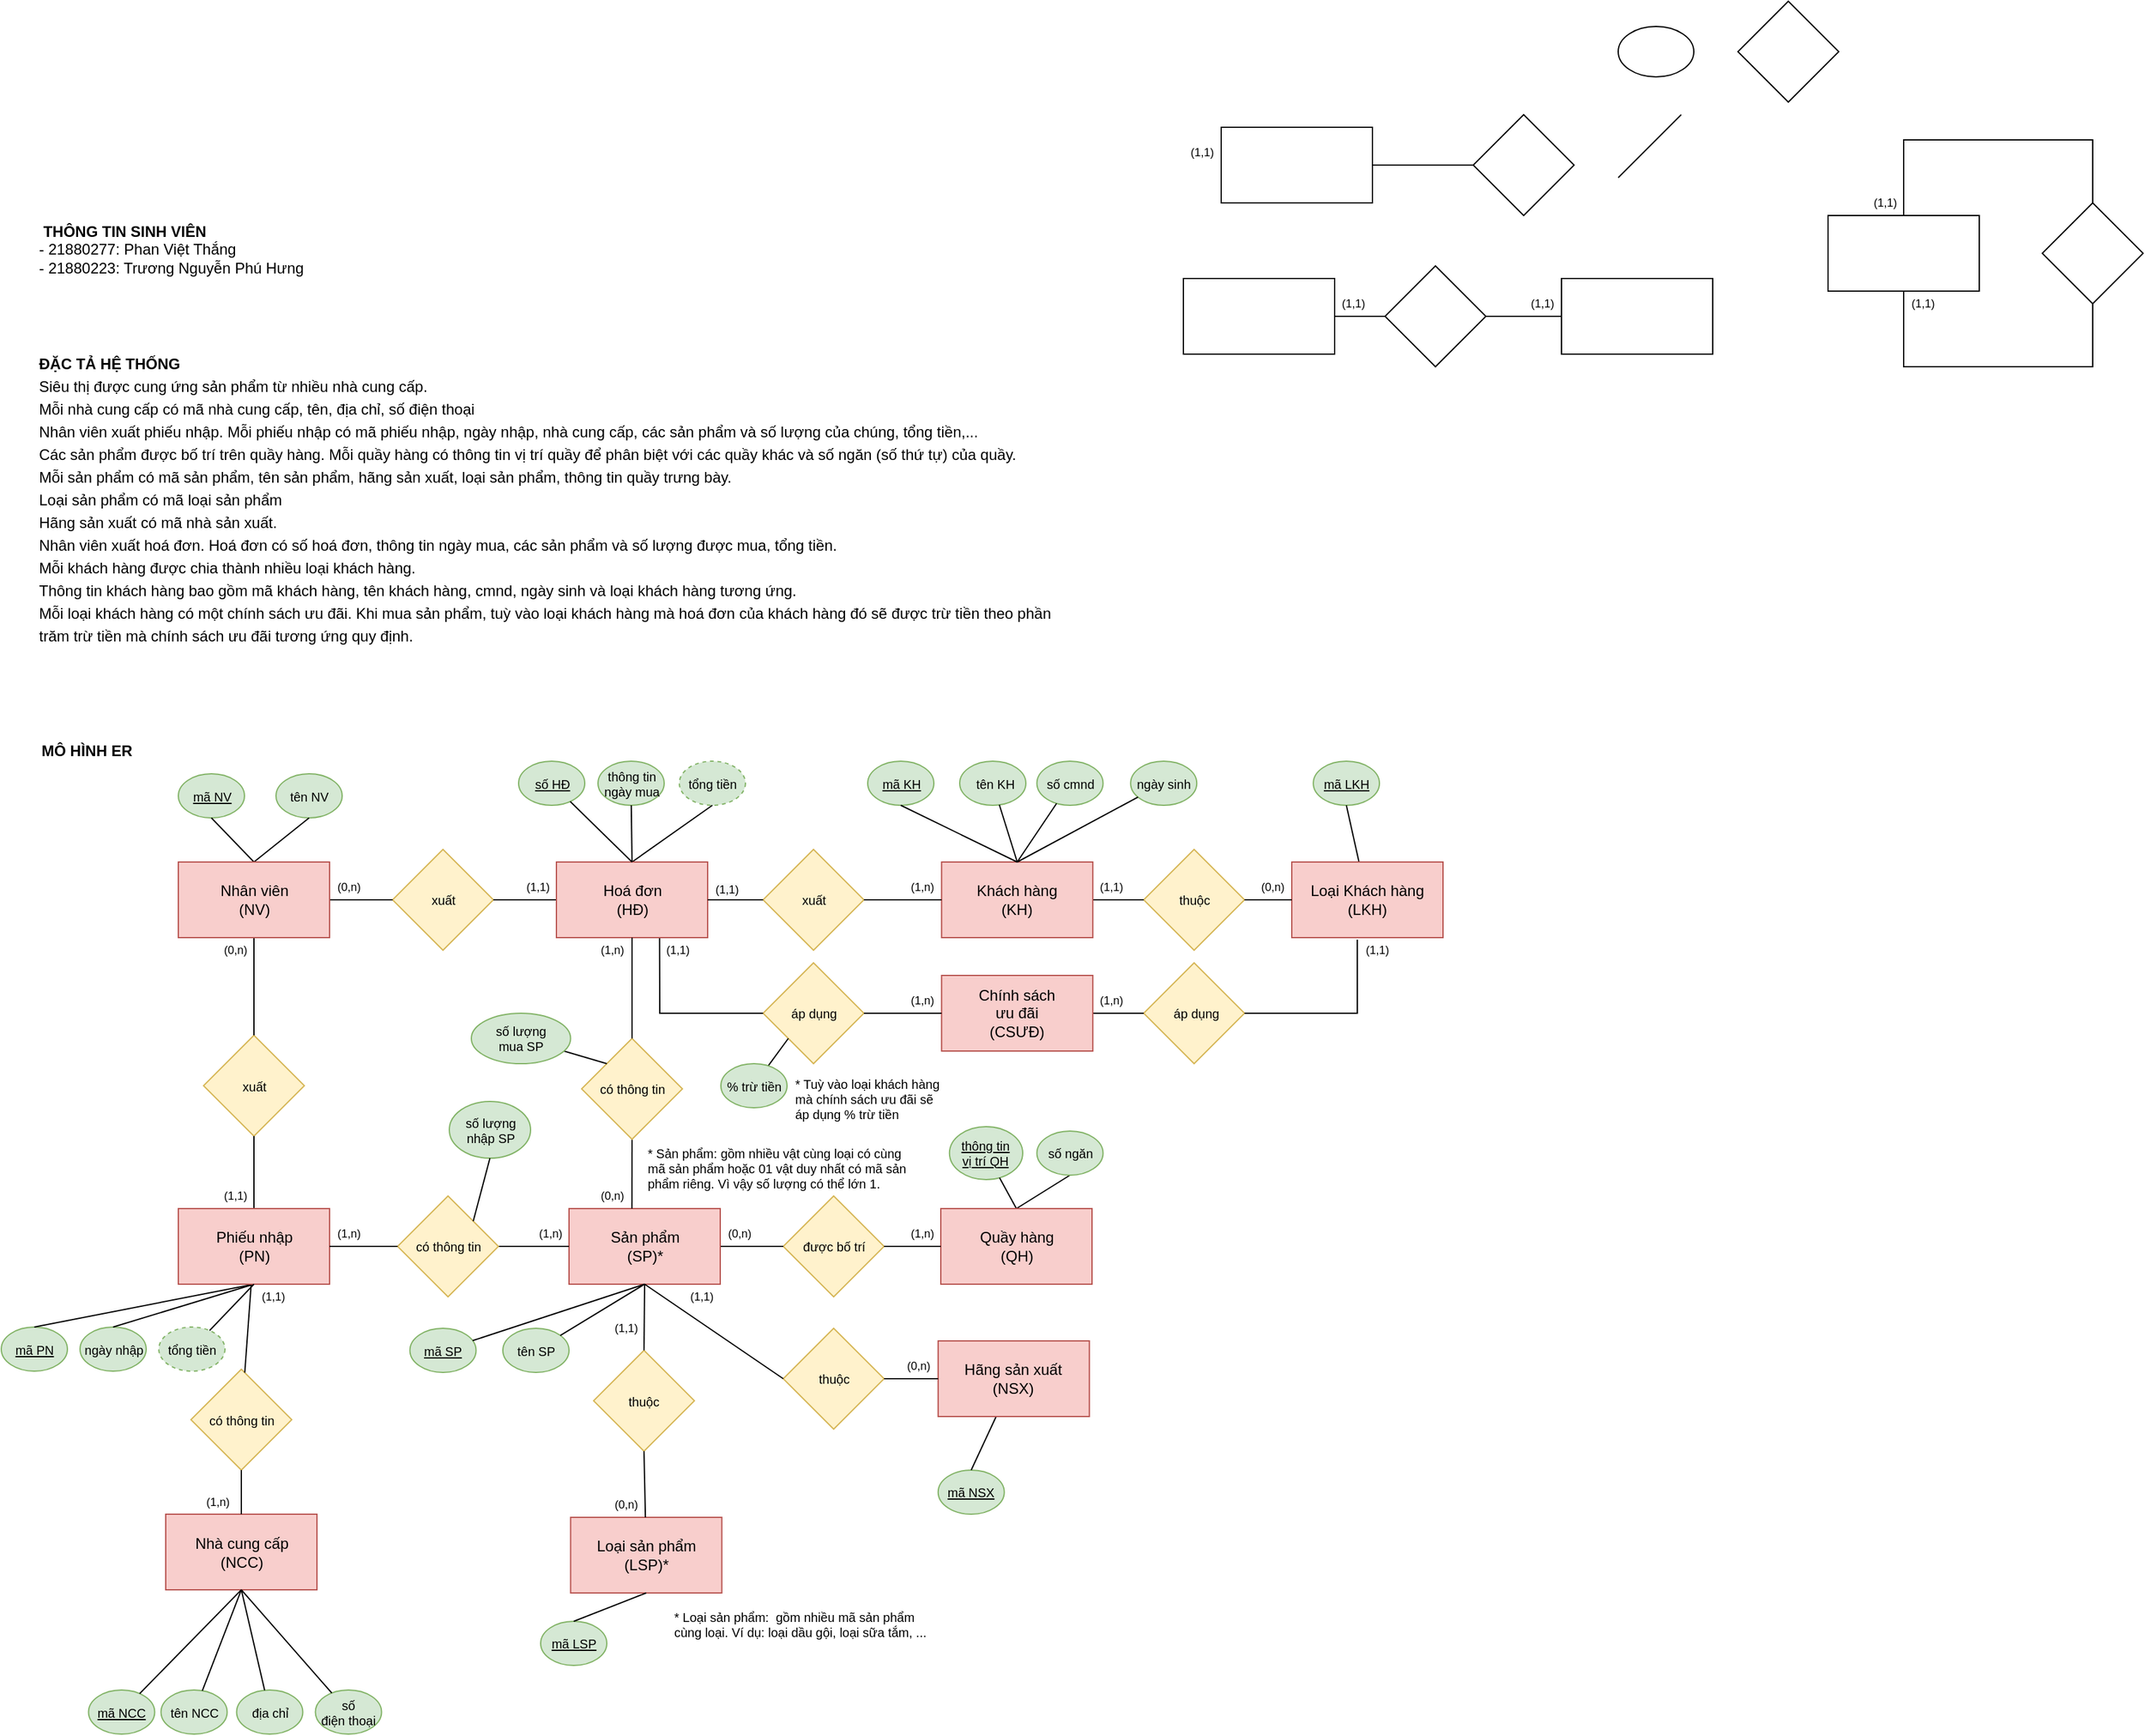 <mxfile version="20.1.1" type="github">
  <diagram id="6r0_a1HDc3w-jd7aQ7qa" name="Page-1">
    <mxGraphModel dx="652" dy="1166" grid="1" gridSize="10" guides="1" tooltips="1" connect="1" arrows="1" fold="1" page="1" pageScale="1" pageWidth="1169" pageHeight="827" math="0" shadow="0">
      <root>
        <mxCell id="0" />
        <mxCell id="1" parent="0" />
        <mxCell id="DVV-10IRJFf22m86ulkG-14" value="" style="group" parent="1" vertex="1" connectable="0">
          <mxGeometry x="541.5" y="-200" width="720" height="180" as="geometry" />
        </mxCell>
        <mxCell id="ZfrfC6KWoSxyhGD6x70b-1" value="" style="group" parent="DVV-10IRJFf22m86ulkG-14" vertex="1" connectable="0">
          <mxGeometry x="408.5" y="-380" width="761.5" height="290" as="geometry" />
        </mxCell>
        <mxCell id="DVV-10IRJFf22m86ulkG-2" value="" style="ellipse;whiteSpace=wrap;html=1;" parent="ZfrfC6KWoSxyhGD6x70b-1" vertex="1">
          <mxGeometry x="345" y="20" width="60" height="40" as="geometry" />
        </mxCell>
        <mxCell id="DVV-10IRJFf22m86ulkG-4" value="" style="endArrow=none;html=1;rounded=0;" parent="ZfrfC6KWoSxyhGD6x70b-1" edge="1">
          <mxGeometry width="50" height="50" relative="1" as="geometry">
            <mxPoint x="345" y="140" as="sourcePoint" />
            <mxPoint x="395" y="90" as="targetPoint" />
          </mxGeometry>
        </mxCell>
        <mxCell id="DVV-10IRJFf22m86ulkG-25" value="" style="group" parent="ZfrfC6KWoSxyhGD6x70b-1" vertex="1" connectable="0">
          <mxGeometry x="511.5" y="150" width="120" height="100" as="geometry" />
        </mxCell>
        <mxCell id="DVV-10IRJFf22m86ulkG-10" value="" style="rounded=0;whiteSpace=wrap;html=1;fontFamily=Helvetica;fontSize=11;fontColor=default;" parent="DVV-10IRJFf22m86ulkG-25" vertex="1">
          <mxGeometry y="20" width="120" height="60" as="geometry" />
        </mxCell>
        <mxCell id="DVV-10IRJFf22m86ulkG-23" value="(1,1)" style="text;html=1;strokeColor=none;fillColor=none;align=center;verticalAlign=middle;whiteSpace=wrap;rounded=0;fontFamily=Helvetica;fontSize=9;fontColor=default;" parent="DVV-10IRJFf22m86ulkG-25" vertex="1">
          <mxGeometry x="30" width="30" height="20" as="geometry" />
        </mxCell>
        <mxCell id="DVV-10IRJFf22m86ulkG-24" value="(1,1)" style="text;html=1;strokeColor=none;fillColor=none;align=center;verticalAlign=middle;whiteSpace=wrap;rounded=0;fontFamily=Helvetica;fontSize=9;fontColor=default;" parent="DVV-10IRJFf22m86ulkG-25" vertex="1">
          <mxGeometry x="60" y="80" width="30" height="20" as="geometry" />
        </mxCell>
        <mxCell id="DVV-10IRJFf22m86ulkG-20" value="" style="group" parent="ZfrfC6KWoSxyhGD6x70b-1" vertex="1" connectable="0">
          <mxGeometry y="100" width="150" height="60" as="geometry" />
        </mxCell>
        <mxCell id="DVV-10IRJFf22m86ulkG-21" value="" style="rounded=0;whiteSpace=wrap;html=1;" parent="DVV-10IRJFf22m86ulkG-20" vertex="1">
          <mxGeometry x="30" width="120" height="60" as="geometry" />
        </mxCell>
        <mxCell id="DVV-10IRJFf22m86ulkG-22" value="(1,1)" style="text;html=1;strokeColor=none;fillColor=none;align=center;verticalAlign=middle;whiteSpace=wrap;rounded=0;fontFamily=Helvetica;fontSize=9;fontColor=default;" parent="DVV-10IRJFf22m86ulkG-20" vertex="1">
          <mxGeometry y="10" width="30" height="20" as="geometry" />
        </mxCell>
        <mxCell id="DVV-10IRJFf22m86ulkG-18" value="" style="group" parent="ZfrfC6KWoSxyhGD6x70b-1" vertex="1" connectable="0">
          <mxGeometry y="220" width="150" height="60" as="geometry" />
        </mxCell>
        <mxCell id="DVV-10IRJFf22m86ulkG-1" value="" style="rounded=0;whiteSpace=wrap;html=1;" parent="DVV-10IRJFf22m86ulkG-18" vertex="1">
          <mxGeometry width="120" height="60" as="geometry" />
        </mxCell>
        <mxCell id="DVV-10IRJFf22m86ulkG-15" value="(1,1)" style="text;html=1;strokeColor=none;fillColor=none;align=center;verticalAlign=middle;whiteSpace=wrap;rounded=0;fontFamily=Helvetica;fontSize=9;fontColor=default;" parent="DVV-10IRJFf22m86ulkG-18" vertex="1">
          <mxGeometry x="120" y="10" width="30" height="20" as="geometry" />
        </mxCell>
        <mxCell id="DVV-10IRJFf22m86ulkG-7" style="edgeStyle=none;shape=connector;rounded=0;orthogonalLoop=1;jettySize=auto;html=1;labelBackgroundColor=default;fontFamily=Helvetica;fontSize=11;fontColor=default;endArrow=none;strokeColor=default;" parent="ZfrfC6KWoSxyhGD6x70b-1" source="DVV-10IRJFf22m86ulkG-1" target="DVV-10IRJFf22m86ulkG-3" edge="1">
          <mxGeometry relative="1" as="geometry" />
        </mxCell>
        <mxCell id="DVV-10IRJFf22m86ulkG-19" value="" style="group" parent="ZfrfC6KWoSxyhGD6x70b-1" vertex="1" connectable="0">
          <mxGeometry x="270" y="220" width="150" height="60" as="geometry" />
        </mxCell>
        <mxCell id="DVV-10IRJFf22m86ulkG-8" value="" style="rounded=0;whiteSpace=wrap;html=1;" parent="DVV-10IRJFf22m86ulkG-19" vertex="1">
          <mxGeometry x="30" width="120" height="60" as="geometry" />
        </mxCell>
        <mxCell id="DVV-10IRJFf22m86ulkG-17" value="(1,1)" style="text;html=1;strokeColor=none;fillColor=none;align=center;verticalAlign=middle;whiteSpace=wrap;rounded=0;fontFamily=Helvetica;fontSize=9;fontColor=default;" parent="DVV-10IRJFf22m86ulkG-19" vertex="1">
          <mxGeometry y="10" width="30" height="20" as="geometry" />
        </mxCell>
        <mxCell id="DVV-10IRJFf22m86ulkG-9" style="edgeStyle=none;shape=connector;rounded=0;orthogonalLoop=1;jettySize=auto;html=1;entryX=0;entryY=0.5;entryDx=0;entryDy=0;labelBackgroundColor=default;fontFamily=Helvetica;fontSize=11;fontColor=default;endArrow=none;strokeColor=default;" parent="ZfrfC6KWoSxyhGD6x70b-1" source="DVV-10IRJFf22m86ulkG-3" target="DVV-10IRJFf22m86ulkG-8" edge="1">
          <mxGeometry relative="1" as="geometry" />
        </mxCell>
        <mxCell id="DVV-10IRJFf22m86ulkG-76" style="edgeStyle=none;shape=connector;rounded=0;orthogonalLoop=1;jettySize=auto;html=1;entryX=1;entryY=0.5;entryDx=0;entryDy=0;labelBackgroundColor=default;fontFamily=Helvetica;fontSize=9;fontColor=default;endArrow=none;strokeColor=default;" parent="ZfrfC6KWoSxyhGD6x70b-1" source="DVV-10IRJFf22m86ulkG-75" target="DVV-10IRJFf22m86ulkG-21" edge="1">
          <mxGeometry relative="1" as="geometry" />
        </mxCell>
        <mxCell id="DVV-10IRJFf22m86ulkG-75" value="&lt;div style=&quot;text-align: start;&quot;&gt;&lt;span style=&quot;background-color: initial; font-size: 0px;&quot;&gt;&lt;font face=&quot;monospace&quot; color=&quot;rgba(0, 0, 0, 0)&quot;&gt;ds&lt;/font&gt;&lt;/span&gt;&lt;/div&gt;" style="rhombus;whiteSpace=wrap;html=1;" parent="ZfrfC6KWoSxyhGD6x70b-1" vertex="1">
          <mxGeometry x="230" y="90" width="80" height="80" as="geometry" />
        </mxCell>
        <mxCell id="DVV-10IRJFf22m86ulkG-98" value="" style="rhombus;whiteSpace=wrap;html=1;fontFamily=Helvetica;fontSize=11;fontColor=default;" parent="ZfrfC6KWoSxyhGD6x70b-1" vertex="1">
          <mxGeometry x="440" width="80" height="80" as="geometry" />
        </mxCell>
        <mxCell id="DVV-10IRJFf22m86ulkG-11" value="" style="rhombus;whiteSpace=wrap;html=1;fontFamily=Helvetica;fontSize=11;fontColor=default;" parent="ZfrfC6KWoSxyhGD6x70b-1" vertex="1">
          <mxGeometry x="681.5" y="160" width="80" height="80" as="geometry" />
        </mxCell>
        <mxCell id="DVV-10IRJFf22m86ulkG-12" style="edgeStyle=none;shape=connector;rounded=0;orthogonalLoop=1;jettySize=auto;html=1;exitX=0.5;exitY=0;exitDx=0;exitDy=0;entryX=0.5;entryY=0;entryDx=0;entryDy=0;labelBackgroundColor=default;fontFamily=Helvetica;fontSize=11;fontColor=default;endArrow=none;strokeColor=default;" parent="ZfrfC6KWoSxyhGD6x70b-1" source="DVV-10IRJFf22m86ulkG-10" target="DVV-10IRJFf22m86ulkG-11" edge="1">
          <mxGeometry relative="1" as="geometry">
            <Array as="points">
              <mxPoint x="571.5" y="110" />
              <mxPoint x="721.5" y="110" />
            </Array>
          </mxGeometry>
        </mxCell>
        <mxCell id="DVV-10IRJFf22m86ulkG-13" style="edgeStyle=none;shape=connector;rounded=0;orthogonalLoop=1;jettySize=auto;html=1;entryX=0.5;entryY=1;entryDx=0;entryDy=0;labelBackgroundColor=default;fontFamily=Helvetica;fontSize=11;fontColor=default;endArrow=none;strokeColor=default;exitX=0.5;exitY=1;exitDx=0;exitDy=0;" parent="ZfrfC6KWoSxyhGD6x70b-1" source="DVV-10IRJFf22m86ulkG-10" target="DVV-10IRJFf22m86ulkG-11" edge="1">
          <mxGeometry relative="1" as="geometry">
            <mxPoint x="571.5" y="240" as="sourcePoint" />
            <Array as="points">
              <mxPoint x="571.5" y="290" />
              <mxPoint x="721.5" y="290" />
            </Array>
          </mxGeometry>
        </mxCell>
        <mxCell id="DVV-10IRJFf22m86ulkG-3" value="&lt;span style=&quot;color: rgba(0, 0, 0, 0); font-family: monospace; font-size: 0px; text-align: start;&quot;&gt;%3CmxGraphModel%3E%3Croot%3E%3CmxCell%20id%3D%220%22%2F%3E%3CmxCell%20id%3D%221%22%20parent%3D%220%22%2F%3E%3CmxCell%20id%3D%222%22%20value%3D%22%22%20style%3D%22group%22%20vertex%3D%221%22%20connectable%3D%220%22%20parent%3D%221%22%3E%3CmxGeometry%20x%3D%22300%22%20y%3D%22120%22%20width%3D%22150%22%20height%3D%2260%22%20as%3D%22geometry%22%2F%3E%3C%2FmxCell%3E%3CmxCell%20id%3D%223%22%20value%3D%22%22%20style%3D%22rounded%3D0%3BwhiteSpace%3Dwrap%3Bhtml%3D1%3B%22%20vertex%3D%221%22%20parent%3D%222%22%3E%3CmxGeometry%20x%3D%2230%22%20width%3D%22120%22%20height%3D%2260%22%20as%3D%22geometry%22%2F%3E%3C%2FmxCell%3E%3CmxCell%20id%3D%224%22%20value%3D%22(1%2C1)%22%20style%3D%22text%3Bhtml%3D1%3BstrokeColor%3Dnone%3BfillColor%3Dnone%3Balign%3Dcenter%3BverticalAlign%3Dmiddle%3BwhiteSpace%3Dwrap%3Brounded%3D0%3BfontFamily%3DHelvetica%3BfontSize%3D9%3BfontColor%3Ddefault%3B%22%20vertex%3D%221%22%20parent%3D%222%22%3E%3CmxGeometry%20y%3D%2210%22%20width%3D%2230%22%20height%3D%2220%22%20as%3D%22geometry%22%2F%3E%3C%2FmxCell%3E%3C%2Froot%3E%3C%2FmxGraphModel%3E&lt;/span&gt;&lt;span style=&quot;color: rgba(0, 0, 0, 0); font-family: monospace; font-size: 0px; text-align: start;&quot;&gt;%3CmxGraphModel%3E%3Croot%3E%3CmxCell%20id%3D%220%22%2F%3E%3CmxCell%20id%3D%221%22%20parent%3D%220%22%2F%3E%3CmxCell%20id%3D%222%22%20value%3D%22%22%20style%3D%22group%22%20vertex%3D%221%22%20connectable%3D%220%22%20parent%3D%221%22%3E%3CmxGeometry%20x%3D%22300%22%20y%3D%22120%22%20width%3D%22150%22%20height%3D%2260%22%20as%3D%22geometry%22%2F%3E%3C%2FmxCell%3E%3CmxCell%20id%3D%223%22%20value%3D%22%22%20style%3D%22rounded%3D0%3BwhiteSpace%3Dwrap%3Bhtml%3D1%3B%22%20vertex%3D%221%22%20parent%3D%222%22%3E%3CmxGeometry%20x%3D%2230%22%20width%3D%22120%22%20height%3D%2260%22%20as%3D%22geometry%22%2F%3E%3C%2FmxCell%3E%3CmxCell%20id%3D%224%22%20value%3D%22(1%2C1)%22%20style%3D%22text%3Bhtml%3D1%3BstrokeColor%3Dnone%3BfillColor%3Dnone%3Balign%3Dcenter%3BverticalAlign%3Dmiddle%3BwhiteSpace%3Dwrap%3Brounded%3D0%3BfontFamily%3DHelvetica%3BfontSize%3D9%3BfontColor%3Ddefault%3B%22%20vertex%3D%221%22%20parent%3D%222%22%3E%3CmxGeometry%20y%3D%2210%22%20width%3D%2230%22%20height%3D%2220%22%20as%3D%22geometry%22%2F%3E%3C%2FmxCell%3E%3C%2Froot%3E%3C%2FmxGraphModel%3E&lt;/span&gt;" style="rhombus;whiteSpace=wrap;html=1;" parent="ZfrfC6KWoSxyhGD6x70b-1" vertex="1">
          <mxGeometry x="160" y="210" width="80" height="80" as="geometry" />
        </mxCell>
        <mxCell id="3ivktyzrM6rxTPIfOIyR-263" value="" style="group;fontSize=10;" parent="1" vertex="1" connectable="0">
          <mxGeometry x="12" y="23" width="1144" height="772" as="geometry" />
        </mxCell>
        <mxCell id="3ivktyzrM6rxTPIfOIyR-137" value="xuất" style="rhombus;whiteSpace=wrap;html=1;fillColor=#fff2cc;strokeColor=#d6b656;fontSize=10;" parent="3ivktyzrM6rxTPIfOIyR-263" vertex="1">
          <mxGeometry x="160.5" y="217.5" width="80" height="80" as="geometry" />
        </mxCell>
        <mxCell id="3ivktyzrM6rxTPIfOIyR-138" style="edgeStyle=none;shape=connector;rounded=0;orthogonalLoop=1;jettySize=auto;html=1;entryX=0.5;entryY=0;entryDx=0;entryDy=0;labelBackgroundColor=default;fontFamily=Helvetica;fontSize=9;fontColor=default;endArrow=none;strokeColor=default;" parent="3ivktyzrM6rxTPIfOIyR-263" source="3ivktyzrM6rxTPIfOIyR-241" target="3ivktyzrM6rxTPIfOIyR-137" edge="1">
          <mxGeometry relative="1" as="geometry" />
        </mxCell>
        <mxCell id="3ivktyzrM6rxTPIfOIyR-139" style="edgeStyle=none;shape=connector;rounded=0;orthogonalLoop=1;jettySize=auto;html=1;exitX=0.5;exitY=0;exitDx=0;exitDy=0;entryX=0.5;entryY=1;entryDx=0;entryDy=0;labelBackgroundColor=default;fontFamily=Helvetica;fontSize=9;fontColor=default;endArrow=none;strokeColor=default;" parent="3ivktyzrM6rxTPIfOIyR-263" source="3ivktyzrM6rxTPIfOIyR-199" target="3ivktyzrM6rxTPIfOIyR-137" edge="1">
          <mxGeometry relative="1" as="geometry">
            <mxPoint x="200.5" y="320" as="targetPoint" />
          </mxGeometry>
        </mxCell>
        <mxCell id="3ivktyzrM6rxTPIfOIyR-142" value="xuất" style="rhombus;whiteSpace=wrap;html=1;fontSize=10;fillColor=#fff2cc;strokeColor=#d6b656;" parent="3ivktyzrM6rxTPIfOIyR-263" vertex="1">
          <mxGeometry x="604.5" y="70" width="80" height="80" as="geometry" />
        </mxCell>
        <mxCell id="3ivktyzrM6rxTPIfOIyR-143" value="&amp;nbsp;áp dụng" style="rhombus;whiteSpace=wrap;html=1;rotation=0;fillColor=#fff2cc;strokeColor=#d6b656;fontSize=10;" parent="3ivktyzrM6rxTPIfOIyR-263" vertex="1">
          <mxGeometry x="906.5" y="160" width="80" height="80" as="geometry" />
        </mxCell>
        <mxCell id="3ivktyzrM6rxTPIfOIyR-144" style="edgeStyle=none;shape=connector;rounded=0;orthogonalLoop=1;jettySize=auto;html=1;labelBackgroundColor=default;fontFamily=Helvetica;fontSize=9;fontColor=default;endArrow=none;strokeColor=default;entryX=1;entryY=0.5;entryDx=0;entryDy=0;exitX=0.433;exitY=1.028;exitDx=0;exitDy=0;exitPerimeter=0;" parent="3ivktyzrM6rxTPIfOIyR-263" source="3ivktyzrM6rxTPIfOIyR-252" target="3ivktyzrM6rxTPIfOIyR-143" edge="1">
          <mxGeometry relative="1" as="geometry">
            <mxPoint x="810.5" y="140" as="sourcePoint" />
            <mxPoint x="730.5" y="210" as="targetPoint" />
            <Array as="points">
              <mxPoint x="1076" y="200" />
            </Array>
          </mxGeometry>
        </mxCell>
        <mxCell id="3ivktyzrM6rxTPIfOIyR-145" style="edgeStyle=none;shape=connector;rounded=0;orthogonalLoop=1;jettySize=auto;html=1;exitX=1;exitY=0.5;exitDx=0;exitDy=0;entryX=0;entryY=0.5;entryDx=0;entryDy=0;labelBackgroundColor=default;fontFamily=Helvetica;fontSize=9;fontColor=default;endArrow=none;strokeColor=default;" parent="3ivktyzrM6rxTPIfOIyR-263" source="3ivktyzrM6rxTPIfOIyR-250" target="3ivktyzrM6rxTPIfOIyR-143" edge="1">
          <mxGeometry relative="1" as="geometry" />
        </mxCell>
        <mxCell id="3ivktyzrM6rxTPIfOIyR-147" value="&lt;u style=&quot;font-size: 10px;&quot;&gt;mã NCC&lt;/u&gt;" style="ellipse;whiteSpace=wrap;html=1;fontSize=10;fillColor=#d5e8d4;strokeColor=#82b366;" parent="3ivktyzrM6rxTPIfOIyR-263" vertex="1">
          <mxGeometry x="69.25" y="737" width="52.5" height="35" as="geometry" />
        </mxCell>
        <mxCell id="3ivktyzrM6rxTPIfOIyR-149" value="tên NCC" style="ellipse;whiteSpace=wrap;html=1;fontSize=10;fillColor=#d5e8d4;strokeColor=#82b366;" parent="3ivktyzrM6rxTPIfOIyR-263" vertex="1">
          <mxGeometry x="126.75" y="737" width="52.5" height="35" as="geometry" />
        </mxCell>
        <mxCell id="3ivktyzrM6rxTPIfOIyR-151" value="địa chỉ" style="ellipse;whiteSpace=wrap;html=1;fontSize=10;fillColor=#d5e8d4;strokeColor=#82b366;" parent="3ivktyzrM6rxTPIfOIyR-263" vertex="1">
          <mxGeometry x="186.75" y="737" width="52.5" height="35" as="geometry" />
        </mxCell>
        <mxCell id="3ivktyzrM6rxTPIfOIyR-153" value="số&lt;br style=&quot;font-size: 10px;&quot;&gt;điện thoại" style="ellipse;whiteSpace=wrap;html=1;fontSize=10;fillColor=#d5e8d4;strokeColor=#82b366;" parent="3ivktyzrM6rxTPIfOIyR-263" vertex="1">
          <mxGeometry x="249.25" y="737" width="52.5" height="35" as="geometry" />
        </mxCell>
        <mxCell id="3ivktyzrM6rxTPIfOIyR-154" value="&lt;u style=&quot;font-size: 10px;&quot;&gt;mã PN&lt;/u&gt;" style="ellipse;whiteSpace=wrap;html=1;fontSize=10;fillColor=#d5e8d4;strokeColor=#82b366;" parent="3ivktyzrM6rxTPIfOIyR-263" vertex="1">
          <mxGeometry y="449" width="52.5" height="35" as="geometry" />
        </mxCell>
        <mxCell id="3ivktyzrM6rxTPIfOIyR-155" value="ngày nhập" style="ellipse;whiteSpace=wrap;html=1;fontSize=10;fillColor=#d5e8d4;strokeColor=#82b366;" parent="3ivktyzrM6rxTPIfOIyR-263" vertex="1">
          <mxGeometry x="62.5" y="449" width="52.5" height="35" as="geometry" />
        </mxCell>
        <mxCell id="3ivktyzrM6rxTPIfOIyR-156" style="edgeStyle=none;shape=connector;rounded=0;orthogonalLoop=1;jettySize=auto;html=1;entryX=0.5;entryY=0;entryDx=0;entryDy=0;labelBackgroundColor=default;fontFamily=Helvetica;fontSize=9;fontColor=default;endArrow=none;strokeColor=default;exitX=0.5;exitY=1;exitDx=0;exitDy=0;" parent="3ivktyzrM6rxTPIfOIyR-263" source="3ivktyzrM6rxTPIfOIyR-199" target="3ivktyzrM6rxTPIfOIyR-154" edge="1">
          <mxGeometry relative="1" as="geometry" />
        </mxCell>
        <mxCell id="3ivktyzrM6rxTPIfOIyR-157" style="edgeStyle=none;shape=connector;rounded=0;orthogonalLoop=1;jettySize=auto;html=1;entryX=0.5;entryY=0;entryDx=0;entryDy=0;labelBackgroundColor=default;fontFamily=Helvetica;fontSize=9;fontColor=default;endArrow=none;strokeColor=default;exitX=0.5;exitY=1;exitDx=0;exitDy=0;" parent="3ivktyzrM6rxTPIfOIyR-263" source="3ivktyzrM6rxTPIfOIyR-199" target="3ivktyzrM6rxTPIfOIyR-155" edge="1">
          <mxGeometry relative="1" as="geometry">
            <mxPoint x="230.5" y="420" as="sourcePoint" />
          </mxGeometry>
        </mxCell>
        <mxCell id="3ivktyzrM6rxTPIfOIyR-159" value="tổng tiền" style="ellipse;whiteSpace=wrap;html=1;fontSize=10;dashed=1;fillColor=#d5e8d4;strokeColor=#82b366;" parent="3ivktyzrM6rxTPIfOIyR-263" vertex="1">
          <mxGeometry x="125" y="449" width="52.5" height="35" as="geometry" />
        </mxCell>
        <mxCell id="3ivktyzrM6rxTPIfOIyR-160" value="&lt;u style=&quot;font-size: 10px;&quot;&gt;mã NV&lt;/u&gt;" style="ellipse;whiteSpace=wrap;html=1;fontSize=10;fillColor=#d5e8d4;strokeColor=#82b366;" parent="3ivktyzrM6rxTPIfOIyR-263" vertex="1">
          <mxGeometry x="140.5" y="10" width="52.5" height="35" as="geometry" />
        </mxCell>
        <mxCell id="3ivktyzrM6rxTPIfOIyR-161" value="tên NV" style="ellipse;whiteSpace=wrap;html=1;fontSize=10;fillColor=#d5e8d4;strokeColor=#82b366;" parent="3ivktyzrM6rxTPIfOIyR-263" vertex="1">
          <mxGeometry x="218" y="10" width="52.5" height="35" as="geometry" />
        </mxCell>
        <mxCell id="3ivktyzrM6rxTPIfOIyR-162" style="edgeStyle=none;shape=connector;rounded=0;orthogonalLoop=1;jettySize=auto;html=1;entryX=0.5;entryY=1;entryDx=0;entryDy=0;labelBackgroundColor=default;fontFamily=Helvetica;fontSize=9;fontColor=default;endArrow=none;strokeColor=default;exitX=0.5;exitY=0;exitDx=0;exitDy=0;" parent="3ivktyzrM6rxTPIfOIyR-263" source="3ivktyzrM6rxTPIfOIyR-241" target="3ivktyzrM6rxTPIfOIyR-160" edge="1">
          <mxGeometry relative="1" as="geometry" />
        </mxCell>
        <mxCell id="3ivktyzrM6rxTPIfOIyR-163" style="edgeStyle=none;shape=connector;rounded=0;orthogonalLoop=1;jettySize=auto;html=1;entryX=0.5;entryY=1;entryDx=0;entryDy=0;labelBackgroundColor=default;fontFamily=Helvetica;fontSize=9;fontColor=default;endArrow=none;strokeColor=default;exitX=0.5;exitY=0;exitDx=0;exitDy=0;" parent="3ivktyzrM6rxTPIfOIyR-263" source="3ivktyzrM6rxTPIfOIyR-241" target="3ivktyzrM6rxTPIfOIyR-161" edge="1">
          <mxGeometry relative="1" as="geometry" />
        </mxCell>
        <mxCell id="3ivktyzrM6rxTPIfOIyR-165" value="&lt;u style=&quot;font-size: 10px;&quot;&gt;mã SP&lt;/u&gt;" style="ellipse;whiteSpace=wrap;html=1;fontSize=10;fillColor=#d5e8d4;strokeColor=#82b366;" parent="3ivktyzrM6rxTPIfOIyR-263" vertex="1">
          <mxGeometry x="324.25" y="450" width="52.5" height="35" as="geometry" />
        </mxCell>
        <mxCell id="3ivktyzrM6rxTPIfOIyR-167" value="tên SP" style="ellipse;whiteSpace=wrap;html=1;fontSize=10;fillColor=#d5e8d4;strokeColor=#82b366;" parent="3ivktyzrM6rxTPIfOIyR-263" vertex="1">
          <mxGeometry x="398" y="450" width="52.5" height="35" as="geometry" />
        </mxCell>
        <mxCell id="3ivktyzrM6rxTPIfOIyR-171" value="&lt;u style=&quot;font-size: 10px;&quot;&gt;mã LSP&lt;/u&gt;" style="ellipse;whiteSpace=wrap;html=1;fontSize=10;fillColor=#d5e8d4;strokeColor=#82b366;" parent="3ivktyzrM6rxTPIfOIyR-263" vertex="1">
          <mxGeometry x="428" y="682.5" width="52.5" height="35" as="geometry" />
        </mxCell>
        <mxCell id="3ivktyzrM6rxTPIfOIyR-173" value="&lt;u style=&quot;font-size: 10px;&quot;&gt;số HĐ&lt;br style=&quot;font-size: 10px;&quot;&gt;&lt;/u&gt;" style="ellipse;whiteSpace=wrap;html=1;fontSize=10;fillColor=#d5e8d4;strokeColor=#82b366;" parent="3ivktyzrM6rxTPIfOIyR-263" vertex="1">
          <mxGeometry x="410.5" width="52.5" height="35" as="geometry" />
        </mxCell>
        <mxCell id="3ivktyzrM6rxTPIfOIyR-175" value="thông tin&lt;br style=&quot;font-size: 10px;&quot;&gt;ngày mua" style="ellipse;whiteSpace=wrap;html=1;fontSize=10;fillColor=#d5e8d4;strokeColor=#82b366;" parent="3ivktyzrM6rxTPIfOIyR-263" vertex="1">
          <mxGeometry x="473.5" width="52.5" height="35" as="geometry" />
        </mxCell>
        <mxCell id="3ivktyzrM6rxTPIfOIyR-176" value="tổng tiền" style="ellipse;whiteSpace=wrap;html=1;fontSize=10;dashed=1;fillColor=#d5e8d4;strokeColor=#82b366;" parent="3ivktyzrM6rxTPIfOIyR-263" vertex="1">
          <mxGeometry x="538" width="52.5" height="35" as="geometry" />
        </mxCell>
        <mxCell id="3ivktyzrM6rxTPIfOIyR-177" style="edgeStyle=none;shape=connector;rounded=0;orthogonalLoop=1;jettySize=auto;html=1;entryX=0.5;entryY=1;entryDx=0;entryDy=0;labelBackgroundColor=default;fontFamily=Helvetica;fontSize=9;fontColor=default;endArrow=none;strokeColor=default;exitX=0.5;exitY=0;exitDx=0;exitDy=0;" parent="3ivktyzrM6rxTPIfOIyR-263" source="3ivktyzrM6rxTPIfOIyR-213" target="3ivktyzrM6rxTPIfOIyR-176" edge="1">
          <mxGeometry relative="1" as="geometry" />
        </mxCell>
        <mxCell id="3ivktyzrM6rxTPIfOIyR-179" value="&lt;u style=&quot;font-size: 10px;&quot;&gt;mã KH&lt;br style=&quot;font-size: 10px;&quot;&gt;&lt;/u&gt;" style="ellipse;whiteSpace=wrap;html=1;fontSize=10;fillColor=#d5e8d4;strokeColor=#82b366;" parent="3ivktyzrM6rxTPIfOIyR-263" vertex="1">
          <mxGeometry x="687.5" width="52.5" height="35" as="geometry" />
        </mxCell>
        <mxCell id="3ivktyzrM6rxTPIfOIyR-181" value="&amp;nbsp;tên KH" style="ellipse;whiteSpace=wrap;html=1;fontSize=10;fillColor=#d5e8d4;strokeColor=#82b366;" parent="3ivktyzrM6rxTPIfOIyR-263" vertex="1">
          <mxGeometry x="760.5" width="52.5" height="35" as="geometry" />
        </mxCell>
        <mxCell id="3ivktyzrM6rxTPIfOIyR-183" value="số cmnd" style="ellipse;whiteSpace=wrap;html=1;fontSize=10;fillColor=#d5e8d4;strokeColor=#82b366;" parent="3ivktyzrM6rxTPIfOIyR-263" vertex="1">
          <mxGeometry x="821.75" width="52.5" height="35" as="geometry" />
        </mxCell>
        <mxCell id="3ivktyzrM6rxTPIfOIyR-185" value="ngày sinh" style="ellipse;whiteSpace=wrap;html=1;fontSize=10;fillColor=#d5e8d4;strokeColor=#82b366;" parent="3ivktyzrM6rxTPIfOIyR-263" vertex="1">
          <mxGeometry x="896.12" width="52.5" height="35" as="geometry" />
        </mxCell>
        <mxCell id="3ivktyzrM6rxTPIfOIyR-187" value="áp dụng" style="rhombus;whiteSpace=wrap;html=1;rotation=0;fillColor=#fff2cc;strokeColor=#d6b656;fontSize=10;" parent="3ivktyzrM6rxTPIfOIyR-263" vertex="1">
          <mxGeometry x="604.5" y="160" width="80" height="80" as="geometry" />
        </mxCell>
        <mxCell id="3ivktyzrM6rxTPIfOIyR-188" style="edgeStyle=none;shape=connector;rounded=0;orthogonalLoop=1;jettySize=auto;html=1;entryX=0;entryY=0.5;entryDx=0;entryDy=0;labelBackgroundColor=default;fontFamily=Helvetica;fontSize=10;fontColor=default;endArrow=none;strokeColor=default;exitX=0.682;exitY=0.998;exitDx=0;exitDy=0;exitPerimeter=0;" parent="3ivktyzrM6rxTPIfOIyR-263" source="3ivktyzrM6rxTPIfOIyR-213" target="3ivktyzrM6rxTPIfOIyR-187" edge="1">
          <mxGeometry relative="1" as="geometry">
            <Array as="points">
              <mxPoint x="522.5" y="200" />
            </Array>
          </mxGeometry>
        </mxCell>
        <mxCell id="3ivktyzrM6rxTPIfOIyR-189" value="(1,n)" style="text;html=1;strokeColor=none;fillColor=none;align=center;verticalAlign=middle;whiteSpace=wrap;rounded=0;fontFamily=Helvetica;fontSize=9;fontColor=default;" parent="3ivktyzrM6rxTPIfOIyR-263" vertex="1">
          <mxGeometry x="866.13" y="180" width="30" height="20" as="geometry" />
        </mxCell>
        <mxCell id="3ivktyzrM6rxTPIfOIyR-191" value="có thông tin" style="rhombus;whiteSpace=wrap;html=1;fillColor=#fff2cc;strokeColor=#d6b656;fontSize=10;" parent="3ivktyzrM6rxTPIfOIyR-263" vertex="1">
          <mxGeometry x="150.5" y="482.5" width="80" height="80" as="geometry" />
        </mxCell>
        <mxCell id="3ivktyzrM6rxTPIfOIyR-192" style="edgeStyle=none;shape=connector;rounded=0;orthogonalLoop=1;jettySize=auto;html=1;labelBackgroundColor=default;fontFamily=Helvetica;fontSize=11;fontColor=default;endArrow=none;strokeColor=default;" parent="3ivktyzrM6rxTPIfOIyR-263" source="3ivktyzrM6rxTPIfOIyR-199" target="3ivktyzrM6rxTPIfOIyR-191" edge="1">
          <mxGeometry relative="1" as="geometry" />
        </mxCell>
        <mxCell id="3ivktyzrM6rxTPIfOIyR-193" value="(1,1)" style="text;html=1;strokeColor=none;fillColor=none;align=center;verticalAlign=middle;whiteSpace=wrap;rounded=0;fontFamily=Helvetica;fontSize=9;fontColor=default;" parent="3ivktyzrM6rxTPIfOIyR-263" vertex="1">
          <mxGeometry x="170.5" y="335" width="30" height="20" as="geometry" />
        </mxCell>
        <mxCell id="3ivktyzrM6rxTPIfOIyR-195" value="được bố trí" style="rhombus;whiteSpace=wrap;html=1;fontSize=10;fillColor=#fff2cc;strokeColor=#d6b656;" parent="3ivktyzrM6rxTPIfOIyR-263" vertex="1">
          <mxGeometry x="620.5" y="345" width="80" height="80" as="geometry" />
        </mxCell>
        <mxCell id="3ivktyzrM6rxTPIfOIyR-196" style="edgeStyle=none;shape=connector;rounded=0;orthogonalLoop=1;jettySize=auto;html=1;labelBackgroundColor=default;fontFamily=Helvetica;fontSize=10;fontColor=default;endArrow=none;strokeColor=default;" parent="3ivktyzrM6rxTPIfOIyR-263" source="3ivktyzrM6rxTPIfOIyR-197" target="3ivktyzrM6rxTPIfOIyR-195" edge="1">
          <mxGeometry relative="1" as="geometry" />
        </mxCell>
        <mxCell id="3ivktyzrM6rxTPIfOIyR-197" value="Sản phẩm&lt;br&gt;(SP)*" style="rounded=0;whiteSpace=wrap;html=1;fillColor=#f8cecc;strokeColor=#b85450;" parent="3ivktyzrM6rxTPIfOIyR-263" vertex="1">
          <mxGeometry x="450.5" y="355" width="120" height="60" as="geometry" />
        </mxCell>
        <mxCell id="3ivktyzrM6rxTPIfOIyR-164" style="edgeStyle=none;shape=connector;rounded=0;orthogonalLoop=1;jettySize=auto;html=1;labelBackgroundColor=default;fontFamily=Helvetica;fontSize=9;fontColor=default;endArrow=none;strokeColor=default;entryX=0.5;entryY=1;entryDx=0;entryDy=0;" parent="3ivktyzrM6rxTPIfOIyR-263" source="3ivktyzrM6rxTPIfOIyR-165" target="3ivktyzrM6rxTPIfOIyR-197" edge="1">
          <mxGeometry relative="1" as="geometry">
            <mxPoint x="540.5" y="415" as="targetPoint" />
          </mxGeometry>
        </mxCell>
        <mxCell id="3ivktyzrM6rxTPIfOIyR-166" style="edgeStyle=none;shape=connector;rounded=0;orthogonalLoop=1;jettySize=auto;html=1;labelBackgroundColor=default;fontFamily=Helvetica;fontSize=9;fontColor=default;endArrow=none;strokeColor=default;entryX=0.5;entryY=1;entryDx=0;entryDy=0;" parent="3ivktyzrM6rxTPIfOIyR-263" source="3ivktyzrM6rxTPIfOIyR-167" target="3ivktyzrM6rxTPIfOIyR-197" edge="1">
          <mxGeometry relative="1" as="geometry">
            <mxPoint x="530.5" y="420" as="targetPoint" />
          </mxGeometry>
        </mxCell>
        <mxCell id="3ivktyzrM6rxTPIfOIyR-199" value="Phiếu nhập&lt;br&gt;(PN)" style="rounded=0;whiteSpace=wrap;html=1;fillColor=#f8cecc;strokeColor=#b85450;" parent="3ivktyzrM6rxTPIfOIyR-263" vertex="1">
          <mxGeometry x="140.5" y="355" width="120" height="60" as="geometry" />
        </mxCell>
        <mxCell id="3ivktyzrM6rxTPIfOIyR-158" style="edgeStyle=none;shape=connector;rounded=0;orthogonalLoop=1;jettySize=auto;html=1;labelBackgroundColor=default;fontFamily=Helvetica;fontSize=9;fontColor=default;endArrow=none;strokeColor=default;entryX=0.5;entryY=1;entryDx=0;entryDy=0;" parent="3ivktyzrM6rxTPIfOIyR-263" source="3ivktyzrM6rxTPIfOIyR-159" target="3ivktyzrM6rxTPIfOIyR-199" edge="1">
          <mxGeometry relative="1" as="geometry">
            <mxPoint x="200.5" y="410" as="targetPoint" />
          </mxGeometry>
        </mxCell>
        <mxCell id="3ivktyzrM6rxTPIfOIyR-200" value="(1,n)" style="text;html=1;strokeColor=none;fillColor=none;align=center;verticalAlign=middle;whiteSpace=wrap;rounded=0;fontFamily=Helvetica;fontSize=9;fontColor=default;" parent="3ivktyzrM6rxTPIfOIyR-263" vertex="1">
          <mxGeometry x="260.5" y="365" width="30" height="20" as="geometry" />
        </mxCell>
        <mxCell id="3ivktyzrM6rxTPIfOIyR-201" style="edgeStyle=none;shape=connector;rounded=0;orthogonalLoop=1;jettySize=auto;html=1;exitX=0;exitY=0.5;exitDx=0;exitDy=0;labelBackgroundColor=default;fontFamily=Helvetica;fontSize=9;fontColor=default;endArrow=none;strokeColor=default;" parent="3ivktyzrM6rxTPIfOIyR-263" source="3ivktyzrM6rxTPIfOIyR-199" target="3ivktyzrM6rxTPIfOIyR-199" edge="1">
          <mxGeometry relative="1" as="geometry" />
        </mxCell>
        <mxCell id="3ivktyzrM6rxTPIfOIyR-202" style="edgeStyle=none;shape=connector;rounded=0;orthogonalLoop=1;jettySize=auto;html=1;labelBackgroundColor=default;fontFamily=Helvetica;fontSize=10;fontColor=default;endArrow=none;strokeColor=default;" parent="3ivktyzrM6rxTPIfOIyR-263" source="3ivktyzrM6rxTPIfOIyR-204" target="3ivktyzrM6rxTPIfOIyR-197" edge="1">
          <mxGeometry relative="1" as="geometry" />
        </mxCell>
        <mxCell id="3ivktyzrM6rxTPIfOIyR-204" value="có thông tin" style="rhombus;whiteSpace=wrap;html=1;fillColor=#fff2cc;strokeColor=#d6b656;fontSize=10;" parent="3ivktyzrM6rxTPIfOIyR-263" vertex="1">
          <mxGeometry x="314.5" y="345" width="80" height="80" as="geometry" />
        </mxCell>
        <mxCell id="3ivktyzrM6rxTPIfOIyR-198" style="edgeStyle=none;shape=connector;rounded=0;orthogonalLoop=1;jettySize=auto;html=1;entryX=0;entryY=0.5;entryDx=0;entryDy=0;labelBackgroundColor=default;fontFamily=Helvetica;fontSize=10;fontColor=default;endArrow=none;strokeColor=default;" parent="3ivktyzrM6rxTPIfOIyR-263" source="3ivktyzrM6rxTPIfOIyR-199" target="3ivktyzrM6rxTPIfOIyR-204" edge="1">
          <mxGeometry relative="1" as="geometry" />
        </mxCell>
        <mxCell id="3ivktyzrM6rxTPIfOIyR-205" value="&lt;u&gt;thông tin&lt;br&gt;vị trí QH&lt;/u&gt;" style="ellipse;whiteSpace=wrap;html=1;fontSize=10;fillColor=#d5e8d4;strokeColor=#82b366;" parent="3ivktyzrM6rxTPIfOIyR-263" vertex="1">
          <mxGeometry x="752.38" y="290" width="58.12" height="42" as="geometry" />
        </mxCell>
        <mxCell id="3ivktyzrM6rxTPIfOIyR-206" style="edgeStyle=none;shape=connector;rounded=0;orthogonalLoop=1;jettySize=auto;html=1;exitX=0.5;exitY=0;exitDx=0;exitDy=0;labelBackgroundColor=default;fontFamily=Helvetica;fontSize=10;fontColor=default;endArrow=none;strokeColor=default;" parent="3ivktyzrM6rxTPIfOIyR-263" source="3ivktyzrM6rxTPIfOIyR-207" target="3ivktyzrM6rxTPIfOIyR-205" edge="1">
          <mxGeometry relative="1" as="geometry" />
        </mxCell>
        <mxCell id="0BShC6sN-ALmjxO3_wLX-130" style="edgeStyle=none;shape=connector;rounded=0;orthogonalLoop=1;jettySize=auto;html=1;entryX=0.5;entryY=1;entryDx=0;entryDy=0;labelBackgroundColor=default;fontFamily=Helvetica;fontSize=10;fontColor=default;endArrow=none;strokeColor=default;exitX=0.5;exitY=0;exitDx=0;exitDy=0;" parent="3ivktyzrM6rxTPIfOIyR-263" source="3ivktyzrM6rxTPIfOIyR-207" target="0BShC6sN-ALmjxO3_wLX-128" edge="1">
          <mxGeometry relative="1" as="geometry" />
        </mxCell>
        <mxCell id="3ivktyzrM6rxTPIfOIyR-207" value="Quầy hàng&lt;br&gt;(QH)" style="rounded=0;whiteSpace=wrap;html=1;fillColor=#f8cecc;strokeColor=#b85450;" parent="3ivktyzrM6rxTPIfOIyR-263" vertex="1">
          <mxGeometry x="745.5" y="355" width="120" height="60" as="geometry" />
        </mxCell>
        <mxCell id="3ivktyzrM6rxTPIfOIyR-194" style="edgeStyle=none;shape=connector;rounded=0;orthogonalLoop=1;jettySize=auto;html=1;entryX=0;entryY=0.5;entryDx=0;entryDy=0;labelBackgroundColor=default;fontFamily=Helvetica;fontSize=10;fontColor=default;endArrow=none;strokeColor=default;" parent="3ivktyzrM6rxTPIfOIyR-263" source="3ivktyzrM6rxTPIfOIyR-195" target="3ivktyzrM6rxTPIfOIyR-207" edge="1">
          <mxGeometry relative="1" as="geometry" />
        </mxCell>
        <mxCell id="3ivktyzrM6rxTPIfOIyR-208" value="xuất" style="rhombus;whiteSpace=wrap;html=1;fillColor=#fff2cc;strokeColor=#d6b656;fontSize=10;" parent="3ivktyzrM6rxTPIfOIyR-263" vertex="1">
          <mxGeometry x="310.5" y="70" width="80" height="80" as="geometry" />
        </mxCell>
        <mxCell id="3ivktyzrM6rxTPIfOIyR-209" style="edgeStyle=none;shape=connector;rounded=0;orthogonalLoop=1;jettySize=auto;html=1;labelBackgroundColor=default;fontFamily=Helvetica;fontSize=11;fontColor=default;endArrow=none;strokeColor=default;" parent="3ivktyzrM6rxTPIfOIyR-263" source="3ivktyzrM6rxTPIfOIyR-241" target="3ivktyzrM6rxTPIfOIyR-208" edge="1">
          <mxGeometry relative="1" as="geometry" />
        </mxCell>
        <mxCell id="3ivktyzrM6rxTPIfOIyR-210" style="edgeStyle=none;shape=connector;rounded=0;orthogonalLoop=1;jettySize=auto;html=1;entryX=0;entryY=0.5;entryDx=0;entryDy=0;labelBackgroundColor=default;fontFamily=Helvetica;fontSize=11;fontColor=default;endArrow=none;strokeColor=default;" parent="3ivktyzrM6rxTPIfOIyR-263" source="3ivktyzrM6rxTPIfOIyR-208" target="3ivktyzrM6rxTPIfOIyR-213" edge="1">
          <mxGeometry relative="1" as="geometry" />
        </mxCell>
        <mxCell id="3ivktyzrM6rxTPIfOIyR-211" value="(0,n)" style="text;html=1;strokeColor=none;fillColor=none;align=center;verticalAlign=middle;whiteSpace=wrap;rounded=0;fontFamily=Helvetica;fontSize=9;fontColor=default;" parent="3ivktyzrM6rxTPIfOIyR-263" vertex="1">
          <mxGeometry x="170.5" y="140" width="30" height="20" as="geometry" />
        </mxCell>
        <mxCell id="3ivktyzrM6rxTPIfOIyR-213" value="Hoá đơn&lt;br&gt;(HĐ)" style="rounded=0;whiteSpace=wrap;html=1;fillColor=#f8cecc;strokeColor=#b85450;" parent="3ivktyzrM6rxTPIfOIyR-263" vertex="1">
          <mxGeometry x="440.5" y="80" width="120" height="60" as="geometry" />
        </mxCell>
        <mxCell id="3ivktyzrM6rxTPIfOIyR-141" style="edgeStyle=none;shape=connector;rounded=0;orthogonalLoop=1;jettySize=auto;html=1;entryX=0;entryY=0.5;entryDx=0;entryDy=0;labelBackgroundColor=default;fontFamily=Helvetica;fontSize=9;fontColor=default;endArrow=none;strokeColor=default;" parent="3ivktyzrM6rxTPIfOIyR-263" source="3ivktyzrM6rxTPIfOIyR-213" target="3ivktyzrM6rxTPIfOIyR-142" edge="1">
          <mxGeometry relative="1" as="geometry">
            <mxPoint x="630.5" y="110" as="targetPoint" />
          </mxGeometry>
        </mxCell>
        <mxCell id="3ivktyzrM6rxTPIfOIyR-172" style="edgeStyle=none;shape=connector;rounded=0;orthogonalLoop=1;jettySize=auto;html=1;entryX=0.5;entryY=0;entryDx=0;entryDy=0;labelBackgroundColor=default;fontFamily=Helvetica;fontSize=9;fontColor=default;endArrow=none;strokeColor=default;" parent="3ivktyzrM6rxTPIfOIyR-263" source="3ivktyzrM6rxTPIfOIyR-173" target="3ivktyzrM6rxTPIfOIyR-213" edge="1">
          <mxGeometry relative="1" as="geometry" />
        </mxCell>
        <mxCell id="3ivktyzrM6rxTPIfOIyR-174" style="edgeStyle=none;shape=connector;rounded=0;orthogonalLoop=1;jettySize=auto;html=1;entryX=0.5;entryY=0;entryDx=0;entryDy=0;labelBackgroundColor=default;fontFamily=Helvetica;fontSize=9;fontColor=default;endArrow=none;strokeColor=default;" parent="3ivktyzrM6rxTPIfOIyR-263" source="3ivktyzrM6rxTPIfOIyR-175" target="3ivktyzrM6rxTPIfOIyR-213" edge="1">
          <mxGeometry relative="1" as="geometry" />
        </mxCell>
        <mxCell id="3ivktyzrM6rxTPIfOIyR-214" value="(1,1)" style="text;html=1;strokeColor=none;fillColor=none;align=center;verticalAlign=middle;whiteSpace=wrap;rounded=0;fontFamily=Helvetica;fontSize=9;fontColor=default;" parent="3ivktyzrM6rxTPIfOIyR-263" vertex="1">
          <mxGeometry x="410.5" y="90" width="30" height="20" as="geometry" />
        </mxCell>
        <mxCell id="3ivktyzrM6rxTPIfOIyR-215" value="(1,1)" style="text;html=1;strokeColor=none;fillColor=none;align=center;verticalAlign=middle;whiteSpace=wrap;rounded=0;fontFamily=Helvetica;fontSize=9;fontColor=default;" parent="3ivktyzrM6rxTPIfOIyR-263" vertex="1">
          <mxGeometry x="522" y="140" width="30" height="20" as="geometry" />
        </mxCell>
        <mxCell id="3ivktyzrM6rxTPIfOIyR-216" value="&lt;meta charset=&quot;utf-8&quot;&gt;&lt;span style=&quot;color: rgb(0, 0, 0); font-family: Helvetica; font-size: 9px; font-style: normal; font-variant-ligatures: normal; font-variant-caps: normal; font-weight: 400; letter-spacing: normal; orphans: 2; text-indent: 0px; text-transform: none; widows: 2; word-spacing: 0px; -webkit-text-stroke-width: 0px; background-color: rgb(248, 249, 250); text-decoration-thickness: initial; text-decoration-style: initial; text-decoration-color: initial; float: none; display: inline !important;&quot;&gt;(1,1)&lt;/span&gt;" style="text;whiteSpace=wrap;html=1;fontSize=9;fontFamily=Helvetica;fontColor=default;align=center;" parent="3ivktyzrM6rxTPIfOIyR-263" vertex="1">
          <mxGeometry x="560.5" y="90" width="30" height="20" as="geometry" />
        </mxCell>
        <mxCell id="3ivktyzrM6rxTPIfOIyR-217" style="edgeStyle=none;shape=connector;rounded=0;orthogonalLoop=1;jettySize=auto;html=1;labelBackgroundColor=default;fontFamily=Helvetica;fontSize=10;fontColor=default;endArrow=none;strokeColor=default;exitX=0.5;exitY=1;exitDx=0;exitDy=0;entryX=0.416;entryY=-0.001;entryDx=0;entryDy=0;entryPerimeter=0;" parent="3ivktyzrM6rxTPIfOIyR-263" source="3ivktyzrM6rxTPIfOIyR-218" target="3ivktyzrM6rxTPIfOIyR-197" edge="1">
          <mxGeometry relative="1" as="geometry">
            <mxPoint x="500.5" y="350" as="targetPoint" />
          </mxGeometry>
        </mxCell>
        <mxCell id="3ivktyzrM6rxTPIfOIyR-218" value="có thông tin" style="rhombus;whiteSpace=wrap;html=1;fillColor=#fff2cc;strokeColor=#d6b656;fontSize=10;" parent="3ivktyzrM6rxTPIfOIyR-263" vertex="1">
          <mxGeometry x="460.5" y="220" width="80" height="80" as="geometry" />
        </mxCell>
        <mxCell id="3ivktyzrM6rxTPIfOIyR-212" style="edgeStyle=none;shape=connector;rounded=0;orthogonalLoop=1;jettySize=auto;html=1;entryX=0.5;entryY=0;entryDx=0;entryDy=0;labelBackgroundColor=default;fontFamily=Helvetica;fontSize=10;fontColor=default;endArrow=none;strokeColor=default;" parent="3ivktyzrM6rxTPIfOIyR-263" source="3ivktyzrM6rxTPIfOIyR-213" target="3ivktyzrM6rxTPIfOIyR-218" edge="1">
          <mxGeometry relative="1" as="geometry" />
        </mxCell>
        <mxCell id="3ivktyzrM6rxTPIfOIyR-220" value="thuộc" style="rhombus;whiteSpace=wrap;html=1;fillColor=#fff2cc;strokeColor=#d6b656;fontSize=10;" parent="3ivktyzrM6rxTPIfOIyR-263" vertex="1">
          <mxGeometry x="620.5" y="450" width="80" height="80" as="geometry" />
        </mxCell>
        <mxCell id="3ivktyzrM6rxTPIfOIyR-169" style="edgeStyle=none;shape=connector;rounded=0;orthogonalLoop=1;jettySize=auto;html=1;entryX=0;entryY=0.5;entryDx=0;entryDy=0;labelBackgroundColor=default;fontFamily=Helvetica;fontSize=9;fontColor=default;endArrow=none;strokeColor=default;exitX=0.5;exitY=1;exitDx=0;exitDy=0;" parent="3ivktyzrM6rxTPIfOIyR-263" source="3ivktyzrM6rxTPIfOIyR-197" target="3ivktyzrM6rxTPIfOIyR-220" edge="1">
          <mxGeometry relative="1" as="geometry">
            <mxPoint x="540.5" y="465" as="targetPoint" />
          </mxGeometry>
        </mxCell>
        <mxCell id="3ivktyzrM6rxTPIfOIyR-221" value="&lt;u style=&quot;font-size: 10px;&quot;&gt;mã NSX&lt;/u&gt;" style="ellipse;whiteSpace=wrap;html=1;fontSize=10;fillColor=#d5e8d4;strokeColor=#82b366;" parent="3ivktyzrM6rxTPIfOIyR-263" vertex="1">
          <mxGeometry x="743.38" y="562.5" width="52.5" height="35" as="geometry" />
        </mxCell>
        <mxCell id="3ivktyzrM6rxTPIfOIyR-222" style="edgeStyle=none;shape=connector;rounded=0;orthogonalLoop=1;jettySize=auto;html=1;entryX=0.5;entryY=0;entryDx=0;entryDy=0;labelBackgroundColor=default;fontFamily=Helvetica;fontSize=10;fontColor=default;endArrow=none;strokeColor=default;" parent="3ivktyzrM6rxTPIfOIyR-263" source="3ivktyzrM6rxTPIfOIyR-244" target="3ivktyzrM6rxTPIfOIyR-221" edge="1">
          <mxGeometry relative="1" as="geometry" />
        </mxCell>
        <mxCell id="3ivktyzrM6rxTPIfOIyR-224" value="thuộc" style="rhombus;whiteSpace=wrap;html=1;fillColor=#fff2cc;strokeColor=#d6b656;fontSize=10;" parent="3ivktyzrM6rxTPIfOIyR-263" vertex="1">
          <mxGeometry x="470" y="467.5" width="80" height="80" as="geometry" />
        </mxCell>
        <mxCell id="3ivktyzrM6rxTPIfOIyR-170" style="edgeStyle=none;shape=connector;rounded=0;orthogonalLoop=1;jettySize=auto;html=1;entryX=0.5;entryY=0;entryDx=0;entryDy=0;labelBackgroundColor=default;fontFamily=Helvetica;fontSize=9;fontColor=default;endArrow=none;strokeColor=default;exitX=0.5;exitY=1;exitDx=0;exitDy=0;" parent="3ivktyzrM6rxTPIfOIyR-263" source="3ivktyzrM6rxTPIfOIyR-197" target="3ivktyzrM6rxTPIfOIyR-224" edge="1">
          <mxGeometry relative="1" as="geometry">
            <mxPoint x="484.072" y="465.63" as="targetPoint" />
          </mxGeometry>
        </mxCell>
        <mxCell id="3ivktyzrM6rxTPIfOIyR-226" value="thuộc" style="rhombus;whiteSpace=wrap;html=1;fillColor=#fff2cc;strokeColor=#d6b656;fontSize=10;" parent="3ivktyzrM6rxTPIfOIyR-263" vertex="1">
          <mxGeometry x="906.5" y="70" width="80" height="80" as="geometry" />
        </mxCell>
        <mxCell id="3ivktyzrM6rxTPIfOIyR-227" value="&lt;u style=&quot;font-size: 10px;&quot;&gt;mã LKH&lt;/u&gt;" style="ellipse;whiteSpace=wrap;html=1;fontSize=10;fillColor=#d5e8d4;strokeColor=#82b366;" parent="3ivktyzrM6rxTPIfOIyR-263" vertex="1">
          <mxGeometry x="1041.06" width="52.5" height="35" as="geometry" />
        </mxCell>
        <mxCell id="3ivktyzrM6rxTPIfOIyR-228" style="edgeStyle=none;shape=connector;rounded=0;orthogonalLoop=1;jettySize=auto;html=1;entryX=0;entryY=0.5;entryDx=0;entryDy=0;labelBackgroundColor=default;fontFamily=Helvetica;fontSize=10;fontColor=default;endArrow=none;strokeColor=default;" parent="3ivktyzrM6rxTPIfOIyR-263" source="3ivktyzrM6rxTPIfOIyR-248" target="3ivktyzrM6rxTPIfOIyR-226" edge="1">
          <mxGeometry relative="1" as="geometry" />
        </mxCell>
        <mxCell id="3ivktyzrM6rxTPIfOIyR-229" style="edgeStyle=none;shape=connector;rounded=0;orthogonalLoop=1;jettySize=auto;html=1;entryX=0.5;entryY=1;entryDx=0;entryDy=0;labelBackgroundColor=default;fontFamily=Helvetica;fontSize=10;fontColor=default;endArrow=none;strokeColor=default;" parent="3ivktyzrM6rxTPIfOIyR-263" source="3ivktyzrM6rxTPIfOIyR-252" target="3ivktyzrM6rxTPIfOIyR-227" edge="1">
          <mxGeometry relative="1" as="geometry">
            <mxPoint x="1117.75" y="25" as="targetPoint" />
          </mxGeometry>
        </mxCell>
        <mxCell id="3ivktyzrM6rxTPIfOIyR-230" value="(1,1)" style="text;html=1;strokeColor=none;fillColor=none;align=center;verticalAlign=middle;whiteSpace=wrap;rounded=0;fontFamily=Helvetica;fontSize=9;fontColor=default;" parent="3ivktyzrM6rxTPIfOIyR-263" vertex="1">
          <mxGeometry x="866.13" y="90" width="30" height="20" as="geometry" />
        </mxCell>
        <mxCell id="3ivktyzrM6rxTPIfOIyR-231" value="(0,n)" style="text;html=1;strokeColor=none;fillColor=none;align=center;verticalAlign=middle;whiteSpace=wrap;rounded=0;fontFamily=Helvetica;fontSize=9;fontColor=default;" parent="3ivktyzrM6rxTPIfOIyR-263" vertex="1">
          <mxGeometry x="480.5" y="580" width="30" height="20" as="geometry" />
        </mxCell>
        <mxCell id="3ivktyzrM6rxTPIfOIyR-232" value="(1,1)" style="text;html=1;strokeColor=none;fillColor=none;align=center;verticalAlign=middle;whiteSpace=wrap;rounded=0;fontFamily=Helvetica;fontSize=9;fontColor=default;" parent="3ivktyzrM6rxTPIfOIyR-263" vertex="1">
          <mxGeometry x="480.5" y="440" width="30" height="20" as="geometry" />
        </mxCell>
        <mxCell id="3ivktyzrM6rxTPIfOIyR-233" value="(1,1)" style="text;html=1;strokeColor=none;fillColor=none;align=center;verticalAlign=middle;whiteSpace=wrap;rounded=0;fontFamily=Helvetica;fontSize=9;fontColor=default;" parent="3ivktyzrM6rxTPIfOIyR-263" vertex="1">
          <mxGeometry x="540.5" y="415" width="30" height="20" as="geometry" />
        </mxCell>
        <mxCell id="3ivktyzrM6rxTPIfOIyR-234" value="(0,n)" style="text;html=1;strokeColor=none;fillColor=none;align=center;verticalAlign=middle;whiteSpace=wrap;rounded=0;fontFamily=Helvetica;fontSize=9;fontColor=default;" parent="3ivktyzrM6rxTPIfOIyR-263" vertex="1">
          <mxGeometry x="571" y="365" width="30" height="20" as="geometry" />
        </mxCell>
        <mxCell id="3ivktyzrM6rxTPIfOIyR-235" value="(1,n)" style="text;html=1;strokeColor=none;fillColor=none;align=center;verticalAlign=middle;whiteSpace=wrap;rounded=0;fontFamily=Helvetica;fontSize=9;fontColor=default;" parent="3ivktyzrM6rxTPIfOIyR-263" vertex="1">
          <mxGeometry x="715.5" y="365" width="30" height="20" as="geometry" />
        </mxCell>
        <mxCell id="3ivktyzrM6rxTPIfOIyR-236" value="(1,n)" style="text;html=1;strokeColor=none;fillColor=none;align=center;verticalAlign=middle;whiteSpace=wrap;rounded=0;fontFamily=Helvetica;fontSize=9;fontColor=default;" parent="3ivktyzrM6rxTPIfOIyR-263" vertex="1">
          <mxGeometry x="470" y="140" width="30" height="20" as="geometry" />
        </mxCell>
        <mxCell id="3ivktyzrM6rxTPIfOIyR-237" value="(0,n)" style="text;html=1;strokeColor=none;fillColor=none;align=center;verticalAlign=middle;whiteSpace=wrap;rounded=0;fontFamily=Helvetica;fontSize=9;fontColor=default;" parent="3ivktyzrM6rxTPIfOIyR-263" vertex="1">
          <mxGeometry x="470" y="335" width="30" height="20" as="geometry" />
        </mxCell>
        <mxCell id="3ivktyzrM6rxTPIfOIyR-238" value="Nhà cung cấp&lt;br&gt;(NCC)" style="rounded=0;whiteSpace=wrap;html=1;fillColor=#f8cecc;strokeColor=#b85450;" parent="3ivktyzrM6rxTPIfOIyR-263" vertex="1">
          <mxGeometry x="130.5" y="597.5" width="120" height="60" as="geometry" />
        </mxCell>
        <mxCell id="3ivktyzrM6rxTPIfOIyR-146" style="edgeStyle=none;shape=connector;rounded=0;orthogonalLoop=1;jettySize=auto;html=1;entryX=0.5;entryY=1;entryDx=0;entryDy=0;labelBackgroundColor=default;fontFamily=Helvetica;fontSize=10;fontColor=default;endArrow=none;strokeColor=default;" parent="3ivktyzrM6rxTPIfOIyR-263" source="3ivktyzrM6rxTPIfOIyR-147" target="3ivktyzrM6rxTPIfOIyR-238" edge="1">
          <mxGeometry relative="1" as="geometry" />
        </mxCell>
        <mxCell id="3ivktyzrM6rxTPIfOIyR-148" style="edgeStyle=none;shape=connector;rounded=0;orthogonalLoop=1;jettySize=auto;html=1;entryX=0.5;entryY=1;entryDx=0;entryDy=0;labelBackgroundColor=default;fontFamily=Helvetica;fontSize=10;fontColor=default;endArrow=none;strokeColor=default;" parent="3ivktyzrM6rxTPIfOIyR-263" source="3ivktyzrM6rxTPIfOIyR-149" target="3ivktyzrM6rxTPIfOIyR-238" edge="1">
          <mxGeometry relative="1" as="geometry" />
        </mxCell>
        <mxCell id="3ivktyzrM6rxTPIfOIyR-150" style="edgeStyle=none;shape=connector;rounded=0;orthogonalLoop=1;jettySize=auto;html=1;entryX=0.5;entryY=1;entryDx=0;entryDy=0;labelBackgroundColor=default;fontFamily=Helvetica;fontSize=10;fontColor=default;endArrow=none;strokeColor=default;" parent="3ivktyzrM6rxTPIfOIyR-263" source="3ivktyzrM6rxTPIfOIyR-151" target="3ivktyzrM6rxTPIfOIyR-238" edge="1">
          <mxGeometry relative="1" as="geometry" />
        </mxCell>
        <mxCell id="3ivktyzrM6rxTPIfOIyR-152" style="edgeStyle=none;shape=connector;rounded=0;orthogonalLoop=1;jettySize=auto;html=1;entryX=0.5;entryY=1;entryDx=0;entryDy=0;labelBackgroundColor=default;fontFamily=Helvetica;fontSize=10;fontColor=default;endArrow=none;strokeColor=default;" parent="3ivktyzrM6rxTPIfOIyR-263" source="3ivktyzrM6rxTPIfOIyR-153" target="3ivktyzrM6rxTPIfOIyR-238" edge="1">
          <mxGeometry relative="1" as="geometry" />
        </mxCell>
        <mxCell id="3ivktyzrM6rxTPIfOIyR-190" style="edgeStyle=none;shape=connector;rounded=0;orthogonalLoop=1;jettySize=auto;html=1;entryX=0.5;entryY=0;entryDx=0;entryDy=0;labelBackgroundColor=default;fontFamily=Helvetica;fontSize=10;fontColor=default;endArrow=none;strokeColor=default;" parent="3ivktyzrM6rxTPIfOIyR-263" source="3ivktyzrM6rxTPIfOIyR-191" target="3ivktyzrM6rxTPIfOIyR-238" edge="1">
          <mxGeometry relative="1" as="geometry" />
        </mxCell>
        <mxCell id="3ivktyzrM6rxTPIfOIyR-239" value="(1,n)" style="text;html=1;strokeColor=none;fillColor=none;align=center;verticalAlign=middle;whiteSpace=wrap;rounded=0;fontFamily=Helvetica;fontSize=9;fontColor=default;" parent="3ivktyzrM6rxTPIfOIyR-263" vertex="1">
          <mxGeometry x="156.75" y="577.5" width="30" height="20" as="geometry" />
        </mxCell>
        <mxCell id="3ivktyzrM6rxTPIfOIyR-240" value="(1,1)" style="text;html=1;strokeColor=none;fillColor=none;align=center;verticalAlign=middle;whiteSpace=wrap;rounded=0;fontFamily=Helvetica;fontSize=9;fontColor=default;" parent="3ivktyzrM6rxTPIfOIyR-263" vertex="1">
          <mxGeometry x="200.5" y="415" width="30" height="20" as="geometry" />
        </mxCell>
        <mxCell id="3ivktyzrM6rxTPIfOIyR-241" value="Nhân viên&lt;br&gt;(NV)" style="rounded=0;whiteSpace=wrap;html=1;fillColor=#f8cecc;strokeColor=#b85450;" parent="3ivktyzrM6rxTPIfOIyR-263" vertex="1">
          <mxGeometry x="140.5" y="80" width="120" height="60" as="geometry" />
        </mxCell>
        <mxCell id="3ivktyzrM6rxTPIfOIyR-242" value="(0,n)" style="text;html=1;strokeColor=none;fillColor=none;align=center;verticalAlign=middle;whiteSpace=wrap;rounded=0;fontFamily=Helvetica;fontSize=9;fontColor=default;" parent="3ivktyzrM6rxTPIfOIyR-263" vertex="1">
          <mxGeometry x="260.5" y="90" width="30" height="20" as="geometry" />
        </mxCell>
        <mxCell id="3ivktyzrM6rxTPIfOIyR-243" value="Loại sản phẩm&lt;br&gt;(LSP)*" style="rounded=0;whiteSpace=wrap;html=1;fillColor=#f8cecc;strokeColor=#b85450;" parent="3ivktyzrM6rxTPIfOIyR-263" vertex="1">
          <mxGeometry x="451.75" y="600" width="120" height="60" as="geometry" />
        </mxCell>
        <mxCell id="3ivktyzrM6rxTPIfOIyR-168" style="edgeStyle=none;shape=connector;rounded=0;orthogonalLoop=1;jettySize=auto;html=1;entryX=0.5;entryY=0;entryDx=0;entryDy=0;labelBackgroundColor=default;fontFamily=Helvetica;fontSize=9;fontColor=default;endArrow=none;strokeColor=default;exitX=0.5;exitY=1;exitDx=0;exitDy=0;" parent="3ivktyzrM6rxTPIfOIyR-263" source="3ivktyzrM6rxTPIfOIyR-243" target="3ivktyzrM6rxTPIfOIyR-171" edge="1">
          <mxGeometry relative="1" as="geometry">
            <mxPoint x="440.5" y="640" as="sourcePoint" />
          </mxGeometry>
        </mxCell>
        <mxCell id="3ivktyzrM6rxTPIfOIyR-223" style="edgeStyle=none;shape=connector;rounded=0;orthogonalLoop=1;jettySize=auto;html=1;labelBackgroundColor=default;fontFamily=Helvetica;fontSize=10;fontColor=default;endArrow=none;strokeColor=default;exitX=0.5;exitY=1;exitDx=0;exitDy=0;" parent="3ivktyzrM6rxTPIfOIyR-263" source="3ivktyzrM6rxTPIfOIyR-224" target="3ivktyzrM6rxTPIfOIyR-243" edge="1">
          <mxGeometry relative="1" as="geometry">
            <mxPoint x="510.5" y="550" as="sourcePoint" />
          </mxGeometry>
        </mxCell>
        <mxCell id="3ivktyzrM6rxTPIfOIyR-244" value="Hãng sản xuất&lt;br&gt;(NSX)" style="rounded=0;whiteSpace=wrap;html=1;fillColor=#f8cecc;strokeColor=#b85450;" parent="3ivktyzrM6rxTPIfOIyR-263" vertex="1">
          <mxGeometry x="743.38" y="460" width="120" height="60" as="geometry" />
        </mxCell>
        <mxCell id="3ivktyzrM6rxTPIfOIyR-245" style="edgeStyle=none;shape=connector;rounded=0;orthogonalLoop=1;jettySize=auto;html=1;exitX=1;exitY=0.5;exitDx=0;exitDy=0;labelBackgroundColor=default;fontFamily=Helvetica;fontSize=11;fontColor=default;endArrow=none;strokeColor=default;" parent="3ivktyzrM6rxTPIfOIyR-263" source="3ivktyzrM6rxTPIfOIyR-246" target="3ivktyzrM6rxTPIfOIyR-244" edge="1">
          <mxGeometry relative="1" as="geometry" />
        </mxCell>
        <mxCell id="3ivktyzrM6rxTPIfOIyR-246" value="(0,n)" style="text;html=1;strokeColor=none;fillColor=none;align=center;verticalAlign=middle;whiteSpace=wrap;rounded=0;fontFamily=Helvetica;fontSize=9;fontColor=default;" parent="3ivktyzrM6rxTPIfOIyR-263" vertex="1">
          <mxGeometry x="713.38" y="470" width="30" height="20" as="geometry" />
        </mxCell>
        <mxCell id="3ivktyzrM6rxTPIfOIyR-219" style="edgeStyle=none;shape=connector;rounded=0;orthogonalLoop=1;jettySize=auto;html=1;entryX=1;entryY=1;entryDx=0;entryDy=0;labelBackgroundColor=default;fontFamily=Helvetica;fontSize=10;fontColor=default;endArrow=none;strokeColor=default;exitX=1;exitY=0.5;exitDx=0;exitDy=0;" parent="3ivktyzrM6rxTPIfOIyR-263" source="3ivktyzrM6rxTPIfOIyR-220" target="3ivktyzrM6rxTPIfOIyR-246" edge="1">
          <mxGeometry relative="1" as="geometry" />
        </mxCell>
        <mxCell id="3ivktyzrM6rxTPIfOIyR-247" value="(1,1)" style="text;html=1;strokeColor=none;fillColor=none;align=center;verticalAlign=middle;whiteSpace=wrap;rounded=0;fontFamily=Helvetica;fontSize=9;fontColor=default;" parent="3ivktyzrM6rxTPIfOIyR-263" vertex="1">
          <mxGeometry x="1077" y="140" width="30" height="20" as="geometry" />
        </mxCell>
        <mxCell id="3ivktyzrM6rxTPIfOIyR-248" value="Khách hàng &lt;br&gt;(KH)" style="rounded=0;whiteSpace=wrap;html=1;fillColor=#f8cecc;strokeColor=#b85450;" parent="3ivktyzrM6rxTPIfOIyR-263" vertex="1">
          <mxGeometry x="746.13" y="80" width="120" height="60" as="geometry" />
        </mxCell>
        <mxCell id="3ivktyzrM6rxTPIfOIyR-178" style="edgeStyle=none;shape=connector;rounded=0;orthogonalLoop=1;jettySize=auto;html=1;entryX=0.5;entryY=0;entryDx=0;entryDy=0;labelBackgroundColor=default;fontFamily=Helvetica;fontSize=9;fontColor=default;endArrow=none;strokeColor=default;exitX=0.5;exitY=1;exitDx=0;exitDy=0;" parent="3ivktyzrM6rxTPIfOIyR-263" source="3ivktyzrM6rxTPIfOIyR-179" target="3ivktyzrM6rxTPIfOIyR-248" edge="1">
          <mxGeometry relative="1" as="geometry" />
        </mxCell>
        <mxCell id="3ivktyzrM6rxTPIfOIyR-180" style="edgeStyle=none;shape=connector;rounded=0;orthogonalLoop=1;jettySize=auto;html=1;entryX=0.5;entryY=0;entryDx=0;entryDy=0;labelBackgroundColor=default;fontFamily=Helvetica;fontSize=9;fontColor=default;endArrow=none;strokeColor=default;" parent="3ivktyzrM6rxTPIfOIyR-263" source="3ivktyzrM6rxTPIfOIyR-181" target="3ivktyzrM6rxTPIfOIyR-248" edge="1">
          <mxGeometry relative="1" as="geometry" />
        </mxCell>
        <mxCell id="3ivktyzrM6rxTPIfOIyR-182" style="edgeStyle=none;shape=connector;rounded=0;orthogonalLoop=1;jettySize=auto;html=1;labelBackgroundColor=default;fontFamily=Helvetica;fontSize=9;fontColor=default;endArrow=none;strokeColor=default;entryX=0.5;entryY=0;entryDx=0;entryDy=0;" parent="3ivktyzrM6rxTPIfOIyR-263" source="3ivktyzrM6rxTPIfOIyR-183" target="3ivktyzrM6rxTPIfOIyR-248" edge="1">
          <mxGeometry relative="1" as="geometry">
            <mxPoint x="800.5" y="80" as="targetPoint" />
          </mxGeometry>
        </mxCell>
        <mxCell id="3ivktyzrM6rxTPIfOIyR-184" style="edgeStyle=none;shape=connector;rounded=0;orthogonalLoop=1;jettySize=auto;html=1;labelBackgroundColor=default;fontFamily=Helvetica;fontSize=9;fontColor=default;endArrow=none;strokeColor=default;entryX=0.5;entryY=0;entryDx=0;entryDy=0;" parent="3ivktyzrM6rxTPIfOIyR-263" source="3ivktyzrM6rxTPIfOIyR-185" target="3ivktyzrM6rxTPIfOIyR-248" edge="1">
          <mxGeometry relative="1" as="geometry">
            <mxPoint x="720.5" y="80" as="targetPoint" />
          </mxGeometry>
        </mxCell>
        <mxCell id="3ivktyzrM6rxTPIfOIyR-249" value="(1,n)" style="text;html=1;strokeColor=none;fillColor=none;align=center;verticalAlign=middle;whiteSpace=wrap;rounded=0;fontFamily=Helvetica;fontSize=9;fontColor=default;" parent="3ivktyzrM6rxTPIfOIyR-263" vertex="1">
          <mxGeometry x="716.13" y="90" width="30" height="20" as="geometry" />
        </mxCell>
        <mxCell id="3ivktyzrM6rxTPIfOIyR-140" style="edgeStyle=none;shape=connector;rounded=0;orthogonalLoop=1;jettySize=auto;html=1;entryX=1;entryY=1;entryDx=0;entryDy=0;labelBackgroundColor=default;fontFamily=Helvetica;fontSize=9;fontColor=default;endArrow=none;strokeColor=default;exitX=1;exitY=0.5;exitDx=0;exitDy=0;" parent="3ivktyzrM6rxTPIfOIyR-263" source="3ivktyzrM6rxTPIfOIyR-142" target="3ivktyzrM6rxTPIfOIyR-249" edge="1">
          <mxGeometry relative="1" as="geometry">
            <mxPoint x="639.5" y="110" as="sourcePoint" />
          </mxGeometry>
        </mxCell>
        <mxCell id="3ivktyzrM6rxTPIfOIyR-250" value="Chính sách&lt;br&gt;ưu đãi&lt;br&gt;(CSƯĐ)" style="rounded=0;whiteSpace=wrap;html=1;fillColor=#f8cecc;strokeColor=#b85450;" parent="3ivktyzrM6rxTPIfOIyR-263" vertex="1">
          <mxGeometry x="746.13" y="170" width="120" height="60" as="geometry" />
        </mxCell>
        <mxCell id="3ivktyzrM6rxTPIfOIyR-186" style="edgeStyle=none;shape=connector;rounded=0;orthogonalLoop=1;jettySize=auto;html=1;labelBackgroundColor=default;fontFamily=Helvetica;fontSize=10;fontColor=default;endArrow=none;strokeColor=default;" parent="3ivktyzrM6rxTPIfOIyR-263" source="3ivktyzrM6rxTPIfOIyR-187" target="3ivktyzrM6rxTPIfOIyR-250" edge="1">
          <mxGeometry relative="1" as="geometry" />
        </mxCell>
        <mxCell id="3ivktyzrM6rxTPIfOIyR-251" value="(1,n)" style="text;html=1;strokeColor=none;fillColor=none;align=center;verticalAlign=middle;whiteSpace=wrap;rounded=0;fontFamily=Helvetica;fontSize=9;fontColor=default;" parent="3ivktyzrM6rxTPIfOIyR-263" vertex="1">
          <mxGeometry x="715.5" y="180" width="30" height="20" as="geometry" />
        </mxCell>
        <mxCell id="3ivktyzrM6rxTPIfOIyR-252" value="Loại Khách hàng&lt;br&gt;(LKH)" style="rounded=0;whiteSpace=wrap;html=1;fillColor=#f8cecc;strokeColor=#b85450;" parent="3ivktyzrM6rxTPIfOIyR-263" vertex="1">
          <mxGeometry x="1024" y="80" width="120" height="60" as="geometry" />
        </mxCell>
        <mxCell id="3ivktyzrM6rxTPIfOIyR-253" value="(0,n)" style="text;html=1;strokeColor=none;fillColor=none;align=center;verticalAlign=middle;whiteSpace=wrap;rounded=0;fontFamily=Helvetica;fontSize=9;fontColor=default;" parent="3ivktyzrM6rxTPIfOIyR-263" vertex="1">
          <mxGeometry x="994" y="90" width="30" height="20" as="geometry" />
        </mxCell>
        <mxCell id="3ivktyzrM6rxTPIfOIyR-225" style="edgeStyle=none;shape=connector;rounded=0;orthogonalLoop=1;jettySize=auto;html=1;entryX=1;entryY=1;entryDx=0;entryDy=0;labelBackgroundColor=default;fontFamily=Helvetica;fontSize=10;fontColor=default;endArrow=none;strokeColor=default;" parent="3ivktyzrM6rxTPIfOIyR-263" source="3ivktyzrM6rxTPIfOIyR-226" target="3ivktyzrM6rxTPIfOIyR-253" edge="1">
          <mxGeometry relative="1" as="geometry" />
        </mxCell>
        <mxCell id="3ivktyzrM6rxTPIfOIyR-254" value="&lt;span&gt;số lượng nhập SP&lt;/span&gt;" style="ellipse;whiteSpace=wrap;html=1;fontSize=10;fillColor=#d5e8d4;strokeColor=#82b366;fontStyle=0" parent="3ivktyzrM6rxTPIfOIyR-263" vertex="1">
          <mxGeometry x="355.5" y="270" width="64.5" height="45" as="geometry" />
        </mxCell>
        <mxCell id="3ivktyzrM6rxTPIfOIyR-255" value="(1,n)" style="text;html=1;strokeColor=none;fillColor=none;align=center;verticalAlign=middle;whiteSpace=wrap;rounded=0;fontFamily=Helvetica;fontSize=9;fontColor=default;" parent="3ivktyzrM6rxTPIfOIyR-263" vertex="1">
          <mxGeometry x="420.5" y="365" width="30" height="20" as="geometry" />
        </mxCell>
        <mxCell id="3ivktyzrM6rxTPIfOIyR-256" style="edgeStyle=none;shape=connector;rounded=0;orthogonalLoop=1;jettySize=auto;html=1;entryX=0;entryY=0;entryDx=0;entryDy=0;labelBackgroundColor=default;fontFamily=Helvetica;fontSize=10;fontColor=default;endArrow=none;strokeColor=default;" parent="3ivktyzrM6rxTPIfOIyR-263" source="3ivktyzrM6rxTPIfOIyR-257" target="3ivktyzrM6rxTPIfOIyR-218" edge="1">
          <mxGeometry relative="1" as="geometry" />
        </mxCell>
        <mxCell id="3ivktyzrM6rxTPIfOIyR-257" value="&lt;span&gt;số lượng &lt;br&gt;mua SP&lt;/span&gt;" style="ellipse;whiteSpace=wrap;html=1;fontSize=10;fillColor=#d5e8d4;strokeColor=#82b366;fontStyle=0" parent="3ivktyzrM6rxTPIfOIyR-263" vertex="1">
          <mxGeometry x="373" y="200" width="78.75" height="40" as="geometry" />
        </mxCell>
        <mxCell id="Qfrwa0jOsf4aPBeO3Kir-2" style="edgeStyle=none;shape=connector;rounded=0;orthogonalLoop=1;jettySize=auto;html=1;entryX=0;entryY=1;entryDx=0;entryDy=0;labelBackgroundColor=default;fontFamily=Helvetica;fontSize=10;fontColor=default;endArrow=none;strokeColor=default;" parent="3ivktyzrM6rxTPIfOIyR-263" source="3ivktyzrM6rxTPIfOIyR-259" target="3ivktyzrM6rxTPIfOIyR-187" edge="1">
          <mxGeometry relative="1" as="geometry" />
        </mxCell>
        <mxCell id="3ivktyzrM6rxTPIfOIyR-259" value="% trừ tiền" style="ellipse;whiteSpace=wrap;html=1;fontSize=10;fillColor=#d5e8d4;strokeColor=#82b366;" parent="3ivktyzrM6rxTPIfOIyR-263" vertex="1">
          <mxGeometry x="571.0" y="240" width="52.5" height="35" as="geometry" />
        </mxCell>
        <mxCell id="3ivktyzrM6rxTPIfOIyR-260" value="* Sản phẩm: gồm nhiều vật cùng loại có cùng mã sản phẩm hoặc 01 vật duy nhất có mã sản phẩm riêng. Vì vậy số lượng có thể lớn 1." style="text;html=1;strokeColor=none;fillColor=none;align=left;verticalAlign=middle;whiteSpace=wrap;rounded=0;dashed=1;fontFamily=Helvetica;fontSize=10;fontColor=default;" parent="3ivktyzrM6rxTPIfOIyR-263" vertex="1">
          <mxGeometry x="510.5" y="308" width="210" height="30" as="geometry" />
        </mxCell>
        <mxCell id="3ivktyzrM6rxTPIfOIyR-261" value="* Loại sản phẩm:&amp;nbsp; gồm nhiều mã sản phẩm cùng loại. Ví dụ: loại dầu gội, loại sữa tắm, ..." style="text;html=1;strokeColor=none;fillColor=none;align=left;verticalAlign=middle;whiteSpace=wrap;rounded=0;dashed=1;fontFamily=Helvetica;fontSize=10;fontColor=default;" parent="3ivktyzrM6rxTPIfOIyR-263" vertex="1">
          <mxGeometry x="532" y="670" width="208" height="30" as="geometry" />
        </mxCell>
        <mxCell id="3ivktyzrM6rxTPIfOIyR-262" value="* Tuỳ vào loại khách hàng mà chính sách ưu đãi sẽ áp dụng % trừ tiền" style="text;html=1;strokeColor=none;fillColor=none;align=left;verticalAlign=middle;whiteSpace=wrap;rounded=0;dashed=1;fontFamily=Helvetica;fontSize=10;fontColor=default;" parent="3ivktyzrM6rxTPIfOIyR-263" vertex="1">
          <mxGeometry x="628" y="245" width="124.38" height="45" as="geometry" />
        </mxCell>
        <mxCell id="3ivktyzrM6rxTPIfOIyR-203" style="edgeStyle=none;shape=connector;rounded=0;orthogonalLoop=1;jettySize=auto;html=1;exitX=1;exitY=0;exitDx=0;exitDy=0;entryX=0.5;entryY=1;entryDx=0;entryDy=0;labelBackgroundColor=default;fontFamily=Helvetica;fontSize=11;fontColor=default;endArrow=none;strokeColor=default;" parent="3ivktyzrM6rxTPIfOIyR-263" source="3ivktyzrM6rxTPIfOIyR-204" target="3ivktyzrM6rxTPIfOIyR-254" edge="1">
          <mxGeometry relative="1" as="geometry" />
        </mxCell>
        <mxCell id="0BShC6sN-ALmjxO3_wLX-128" value="số ngăn" style="ellipse;whiteSpace=wrap;html=1;fontSize=10;fillColor=#d5e8d4;strokeColor=#82b366;" parent="3ivktyzrM6rxTPIfOIyR-263" vertex="1">
          <mxGeometry x="821.75" y="293.5" width="52.5" height="35" as="geometry" />
        </mxCell>
        <mxCell id="ZfrfC6KWoSxyhGD6x70b-2" value="&lt;b&gt;&amp;nbsp;THÔNG TIN SINH VIÊN&lt;br&gt;&lt;/b&gt;-&amp;nbsp;21880277: Phan Việt Thắng&lt;br&gt;-&amp;nbsp;21880223: Trương Nguyễn Phú Hưng" style="text;html=1;strokeColor=none;fillColor=none;align=left;verticalAlign=middle;whiteSpace=wrap;rounded=0;" parent="1" vertex="1">
          <mxGeometry x="40" y="-413" width="270" height="60" as="geometry" />
        </mxCell>
        <mxCell id="ZfrfC6KWoSxyhGD6x70b-3" value="&lt;p style=&quot;line-height: 1.5;&quot;&gt;&lt;b style=&quot;&quot;&gt;ĐẶC TẢ HỆ THỐNG&lt;br&gt;&lt;/b&gt;Siêu thị được cung ứng sản phẩm từ nhiều nhà cung cấp.&lt;br&gt;Mỗi nhà cung cấp có mã nhà cung cấp, tên, địa chỉ, số điện thoại&lt;br&gt;Nhân viên xuất phiếu nhập. Mỗi phiếu nhập có mã phiếu nhập, ngày nhập, nhà cung cấp, các sản phẩm và số lượng của chúng, tổng tiền,...&lt;br&gt;Các sản phẩm được bố trí trên quầy hàng. Mỗi quầy hàng có thông tin vị trí quầy để phân biệt với các quầy khác và số ngăn (số thứ tự) của quầy.&lt;br&gt;Mỗi sản phẩm có mã sản phẩm, tên sản phẩm, hãng sản xuất, loại sản phẩm, thông tin quầy trưng bày.&lt;br&gt;Loại sản phẩm có mã loại sản phẩm&lt;br&gt;Hãng sản xuất có mã nhà sản xuất.&lt;br&gt;Nhân viên xuất hoá đơn. Hoá đơn có số hoá đơn, thông tin ngày mua, các sản phẩm và số lượng được mua, tổng tiền.&lt;br&gt;Mỗi khách hàng được chia thành nhiều loại khách hàng.&amp;nbsp;&lt;br&gt;Thông tin khách hàng bao gồm mã khách hàng, tên khách hàng, cmnd, ngày sinh và loại khách hàng tương ứng.&lt;br&gt;Mỗi loại khách hàng có một chính sách ưu đãi. Khi mua sản phẩm, tuỳ vào loại khách hàng mà hoá đơn của khách hàng đó sẽ được trừ tiền theo phần trăm trừ tiền mà chính sách ưu đãi tương ứng quy định.&amp;nbsp;&lt;/p&gt;" style="text;html=1;strokeColor=none;fillColor=none;align=left;verticalAlign=top;whiteSpace=wrap;rounded=0;labelBackgroundColor=none;spacingTop=0;textDirection=ltr;" parent="1" vertex="1">
          <mxGeometry x="40" y="-320" width="830" height="250" as="geometry" />
        </mxCell>
        <mxCell id="iy401uuTHfp1PuXshNFu-1" value="MÔ HÌNH ER" style="text;html=1;strokeColor=none;fillColor=none;align=center;verticalAlign=middle;whiteSpace=wrap;rounded=0;fontSize=12;fontStyle=1" vertex="1" parent="1">
          <mxGeometry x="40" width="80" height="30" as="geometry" />
        </mxCell>
      </root>
    </mxGraphModel>
  </diagram>
</mxfile>
